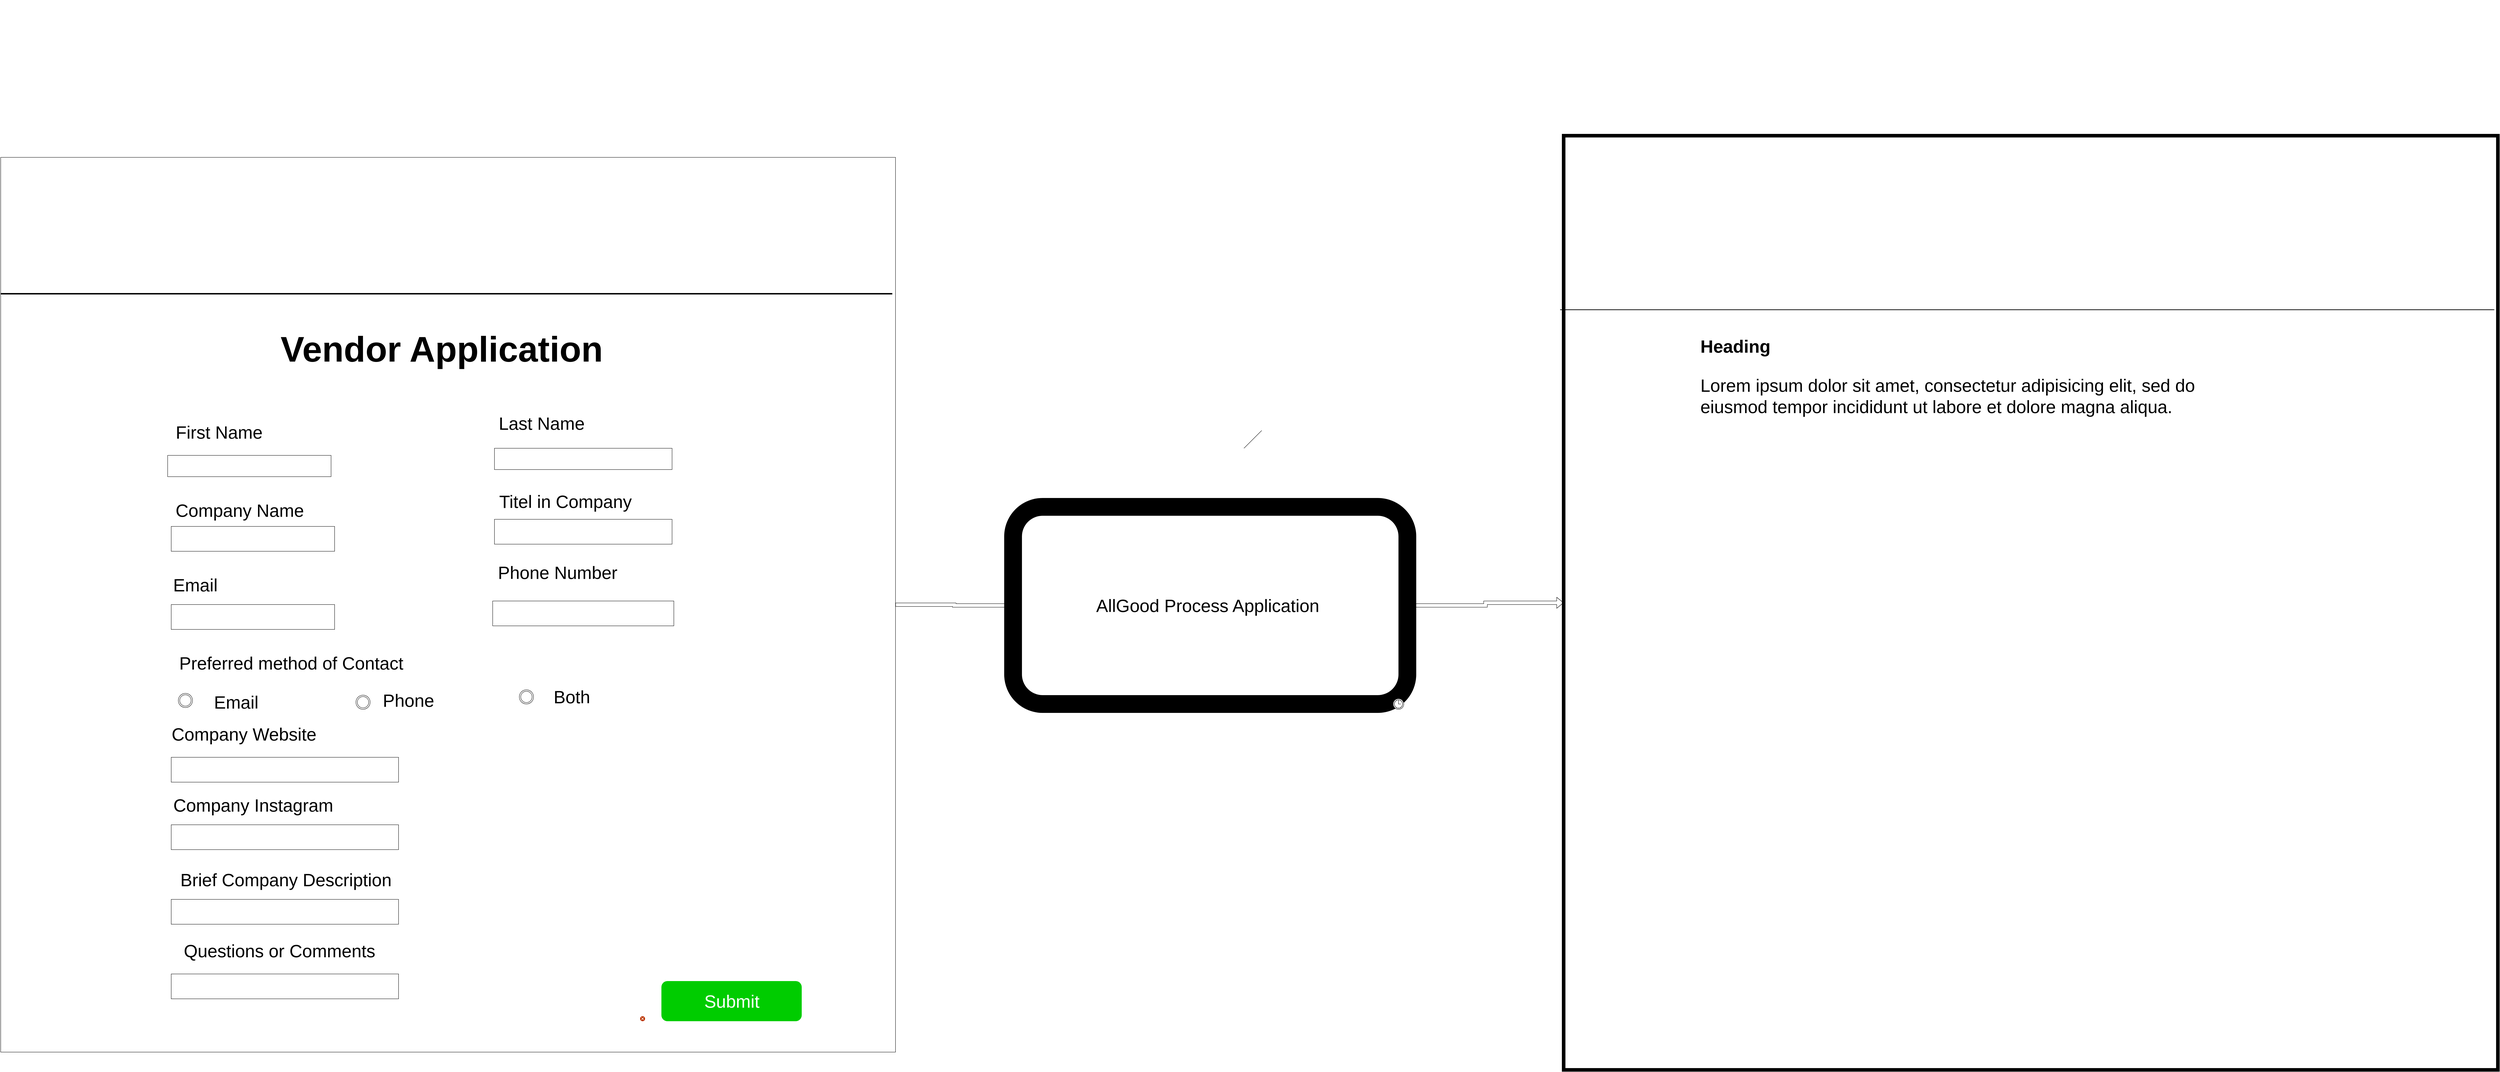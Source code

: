 <mxfile version="14.1.9" type="github" pages="2">
  <diagram id="4hBuZSuhzFaNHgpOJpdX" name="Page-1">
    <mxGraphModel dx="3420" dy="5887" grid="1" gridSize="10" guides="1" tooltips="1" connect="1" arrows="1" fold="1" page="1" pageScale="1" pageWidth="850" pageHeight="1100" math="0" shadow="0">
      <root>
        <mxCell id="0" />
        <mxCell id="1" parent="0" />
        <mxCell id="4yhQxNAlvdcQZpG8rEYU-6" value="" style="edgeStyle=orthogonalEdgeStyle;shape=flexArrow;rounded=0;orthogonalLoop=1;jettySize=auto;html=1;" edge="1" parent="1" source="QiIV917hXotMNkQQaeQ0-1" target="QiIV917hXotMNkQQaeQ0-75">
          <mxGeometry relative="1" as="geometry" />
        </mxCell>
        <mxCell id="QiIV917hXotMNkQQaeQ0-1" value="" style="whiteSpace=wrap;html=1;aspect=fixed;" vertex="1" parent="1">
          <mxGeometry x="30" y="-1699" width="2519" height="2519" as="geometry" />
        </mxCell>
        <mxCell id="QiIV917hXotMNkQQaeQ0-3" value="" style="line;strokeWidth=4;html=1;perimeter=backbonePerimeter;points=[];outlineConnect=0;" vertex="1" parent="1">
          <mxGeometry x="30" y="-2140" width="2510" height="1650" as="geometry" />
        </mxCell>
        <mxCell id="QiIV917hXotMNkQQaeQ0-4" value="" style="shape=image;imageAspect=0;aspect=fixed;verticalLabelPosition=bottom;verticalAlign=top;image=https://allgoodshop.blob.core.windows.net/default/0000011_Logo-v3-44aa00-222x60.png;" vertex="1" parent="1">
          <mxGeometry x="840" y="-1610" width="840" height="227.02" as="geometry" />
        </mxCell>
        <mxCell id="QiIV917hXotMNkQQaeQ0-12" value="&lt;span style=&quot;font-size: 100px&quot;&gt;Vendor Application&amp;nbsp;&lt;/span&gt;" style="text;strokeColor=none;fillColor=none;html=1;fontSize=24;fontStyle=1;verticalAlign=middle;align=center;" vertex="1" parent="1">
          <mxGeometry x="795" y="-1250" width="980" height="180" as="geometry" />
        </mxCell>
        <mxCell id="QiIV917hXotMNkQQaeQ0-18" value="&lt;span style=&quot;font-size: 50px&quot;&gt;First Name&lt;/span&gt;" style="text;html=1;strokeColor=none;fillColor=none;align=center;verticalAlign=middle;whiteSpace=wrap;rounded=0;" vertex="1" parent="1">
          <mxGeometry x="480" y="-1000" width="330" height="150" as="geometry" />
        </mxCell>
        <mxCell id="QiIV917hXotMNkQQaeQ0-19" value="" style="rounded=0;whiteSpace=wrap;html=1;" vertex="1" parent="1">
          <mxGeometry x="500" y="-860" width="460" height="60" as="geometry" />
        </mxCell>
        <mxCell id="QiIV917hXotMNkQQaeQ0-20" value="&lt;span style=&quot;font-size: 50px&quot;&gt;Last Name&amp;nbsp;&lt;br&gt;&lt;br&gt;&lt;/span&gt;" style="text;html=1;strokeColor=none;fillColor=none;align=center;verticalAlign=middle;whiteSpace=wrap;rounded=0;" vertex="1" parent="1">
          <mxGeometry x="1410" y="-940" width="300" height="40" as="geometry" />
        </mxCell>
        <mxCell id="QiIV917hXotMNkQQaeQ0-21" value="" style="rounded=0;whiteSpace=wrap;html=1;" vertex="1" parent="1">
          <mxGeometry x="1420" y="-880" width="500" height="60" as="geometry" />
        </mxCell>
        <mxCell id="QiIV917hXotMNkQQaeQ0-24" value="&lt;span style=&quot;font-size: 50px&quot;&gt;Company Name&amp;nbsp;&lt;/span&gt;" style="text;html=1;strokeColor=none;fillColor=none;align=center;verticalAlign=middle;whiteSpace=wrap;rounded=0;" vertex="1" parent="1">
          <mxGeometry x="500" y="-780" width="420" height="150" as="geometry" />
        </mxCell>
        <mxCell id="QiIV917hXotMNkQQaeQ0-25" value="" style="rounded=0;whiteSpace=wrap;html=1;" vertex="1" parent="1">
          <mxGeometry x="510" y="-660" width="460" height="70" as="geometry" />
        </mxCell>
        <mxCell id="QiIV917hXotMNkQQaeQ0-28" value="&lt;span style=&quot;font-size: 50px&quot;&gt;Titel in Company&lt;/span&gt;" style="text;html=1;strokeColor=none;fillColor=none;align=center;verticalAlign=middle;whiteSpace=wrap;rounded=0;" vertex="1" parent="1">
          <mxGeometry x="1420" y="-770" width="400" height="80" as="geometry" />
        </mxCell>
        <mxCell id="QiIV917hXotMNkQQaeQ0-29" value="" style="rounded=0;whiteSpace=wrap;html=1;" vertex="1" parent="1">
          <mxGeometry x="1420" y="-680" width="500" height="70" as="geometry" />
        </mxCell>
        <mxCell id="QiIV917hXotMNkQQaeQ0-30" value="&lt;span style=&quot;font-size: 50px&quot;&gt;Email&amp;nbsp;&lt;/span&gt;" style="text;html=1;strokeColor=none;fillColor=none;align=center;verticalAlign=middle;whiteSpace=wrap;rounded=0;" vertex="1" parent="1">
          <mxGeometry x="515" y="-550" width="140" height="110" as="geometry" />
        </mxCell>
        <mxCell id="QiIV917hXotMNkQQaeQ0-32" value="" style="rounded=0;whiteSpace=wrap;html=1;" vertex="1" parent="1">
          <mxGeometry x="510" y="-440" width="460" height="70" as="geometry" />
        </mxCell>
        <mxCell id="QiIV917hXotMNkQQaeQ0-33" value="&lt;span style=&quot;font-size: 50px&quot;&gt;Phone Number&amp;nbsp;&lt;/span&gt;" style="text;html=1;strokeColor=none;fillColor=none;align=center;verticalAlign=middle;whiteSpace=wrap;rounded=0;" vertex="1" parent="1">
          <mxGeometry x="1410" y="-580" width="390" height="100" as="geometry" />
        </mxCell>
        <mxCell id="QiIV917hXotMNkQQaeQ0-34" value="" style="rounded=0;whiteSpace=wrap;html=1;" vertex="1" parent="1">
          <mxGeometry x="1415" y="-450" width="510" height="70" as="geometry" />
        </mxCell>
        <mxCell id="QiIV917hXotMNkQQaeQ0-35" style="edgeStyle=orthogonalEdgeStyle;rounded=0;orthogonalLoop=1;jettySize=auto;html=1;exitX=0.5;exitY=1;exitDx=0;exitDy=0;" edge="1" parent="1" source="QiIV917hXotMNkQQaeQ0-29" target="QiIV917hXotMNkQQaeQ0-29">
          <mxGeometry relative="1" as="geometry" />
        </mxCell>
        <mxCell id="QiIV917hXotMNkQQaeQ0-37" value="&lt;span style=&quot;font-size: 50px&quot;&gt;Preferred method of Contact&amp;nbsp;&lt;/span&gt;" style="text;html=1;strokeColor=none;fillColor=none;align=center;verticalAlign=middle;whiteSpace=wrap;rounded=0;" vertex="1" parent="1">
          <mxGeometry x="510" y="-330" width="690" height="110" as="geometry" />
        </mxCell>
        <mxCell id="QiIV917hXotMNkQQaeQ0-38" value="&lt;span style=&quot;font-size: 50px&quot;&gt;Email&amp;nbsp;&lt;/span&gt;" style="text;html=1;strokeColor=none;fillColor=none;align=center;verticalAlign=middle;whiteSpace=wrap;rounded=0;" vertex="1" parent="1">
          <mxGeometry x="630" y="-220" width="140" height="110" as="geometry" />
        </mxCell>
        <mxCell id="QiIV917hXotMNkQQaeQ0-39" value="&lt;span style=&quot;font-size: 50px&quot;&gt;Phone&amp;nbsp;&lt;/span&gt;" style="text;html=1;strokeColor=none;fillColor=none;align=center;verticalAlign=middle;whiteSpace=wrap;rounded=0;" vertex="1" parent="1">
          <mxGeometry x="1080" y="-210" width="210" height="80" as="geometry" />
        </mxCell>
        <mxCell id="QiIV917hXotMNkQQaeQ0-41" value="&lt;span style=&quot;font-size: 50px&quot;&gt;Both&amp;nbsp;&lt;/span&gt;" style="text;html=1;strokeColor=none;fillColor=none;align=center;verticalAlign=middle;whiteSpace=wrap;rounded=0;" vertex="1" parent="1">
          <mxGeometry x="1580" y="-230" width="130" height="100" as="geometry" />
        </mxCell>
        <mxCell id="QiIV917hXotMNkQQaeQ0-42" value="" style="ellipse;shape=doubleEllipse;whiteSpace=wrap;html=1;aspect=fixed;" vertex="1" parent="1">
          <mxGeometry x="530" y="-190" width="40" height="40" as="geometry" />
        </mxCell>
        <mxCell id="QiIV917hXotMNkQQaeQ0-44" value="" style="ellipse;shape=doubleEllipse;whiteSpace=wrap;html=1;aspect=fixed;" vertex="1" parent="1">
          <mxGeometry x="1030" y="-185" width="40" height="40" as="geometry" />
        </mxCell>
        <mxCell id="QiIV917hXotMNkQQaeQ0-45" value="" style="ellipse;shape=doubleEllipse;whiteSpace=wrap;html=1;aspect=fixed;" vertex="1" parent="1">
          <mxGeometry x="1490" y="-200" width="40" height="40" as="geometry" />
        </mxCell>
        <mxCell id="QiIV917hXotMNkQQaeQ0-52" value="&lt;span style=&quot;font-size: 50px&quot;&gt;Company Website&lt;/span&gt;" style="text;html=1;strokeColor=none;fillColor=none;align=center;verticalAlign=middle;whiteSpace=wrap;rounded=0;" vertex="1" parent="1">
          <mxGeometry x="500" y="-120" width="430" height="90" as="geometry" />
        </mxCell>
        <mxCell id="QiIV917hXotMNkQQaeQ0-55" value="" style="rounded=0;whiteSpace=wrap;html=1;" vertex="1" parent="1">
          <mxGeometry x="510" y="-10" width="640" height="70" as="geometry" />
        </mxCell>
        <mxCell id="QiIV917hXotMNkQQaeQ0-56" value="&lt;span style=&quot;font-size: 50px&quot;&gt;Company Instagram&amp;nbsp;&amp;nbsp;&lt;/span&gt;" style="text;html=1;strokeColor=none;fillColor=none;align=center;verticalAlign=middle;whiteSpace=wrap;rounded=0;" vertex="1" parent="1">
          <mxGeometry x="510" y="70" width="490" height="110" as="geometry" />
        </mxCell>
        <mxCell id="QiIV917hXotMNkQQaeQ0-57" value="" style="rounded=0;whiteSpace=wrap;html=1;" vertex="1" parent="1">
          <mxGeometry x="510" y="180" width="640" height="70" as="geometry" />
        </mxCell>
        <mxCell id="QiIV917hXotMNkQQaeQ0-58" value="&lt;span style=&quot;font-size: 50px&quot;&gt;Brief Company Description&amp;nbsp;&lt;/span&gt;" style="text;html=1;strokeColor=none;fillColor=none;align=center;verticalAlign=middle;whiteSpace=wrap;rounded=0;" vertex="1" parent="1">
          <mxGeometry x="510" y="280" width="660" height="110" as="geometry" />
        </mxCell>
        <mxCell id="QiIV917hXotMNkQQaeQ0-59" value="" style="rounded=0;whiteSpace=wrap;html=1;" vertex="1" parent="1">
          <mxGeometry x="510" y="390" width="640" height="70" as="geometry" />
        </mxCell>
        <mxCell id="QiIV917hXotMNkQQaeQ0-63" style="edgeStyle=orthogonalEdgeStyle;rounded=0;orthogonalLoop=1;jettySize=auto;html=1;exitX=0.5;exitY=1;exitDx=0;exitDy=0;" edge="1" parent="1" source="QiIV917hXotMNkQQaeQ0-52" target="QiIV917hXotMNkQQaeQ0-52">
          <mxGeometry relative="1" as="geometry" />
        </mxCell>
        <mxCell id="QiIV917hXotMNkQQaeQ0-64" value="&lt;span style=&quot;font-size: 50px&quot;&gt;Questions or Comments&lt;/span&gt;" style="text;html=1;strokeColor=none;fillColor=none;align=center;verticalAlign=middle;whiteSpace=wrap;rounded=0;" vertex="1" parent="1">
          <mxGeometry x="515" y="480" width="600" height="110" as="geometry" />
        </mxCell>
        <mxCell id="QiIV917hXotMNkQQaeQ0-65" value="" style="rounded=0;whiteSpace=wrap;html=1;" vertex="1" parent="1">
          <mxGeometry x="510" y="600" width="640" height="70" as="geometry" />
        </mxCell>
        <mxCell id="QiIV917hXotMNkQQaeQ0-69" value="&lt;font style=&quot;font-size: 50px&quot;&gt;Submit&lt;/font&gt;" style="rounded=1;align=center;strokeColor=none;html=1;fontColor=#ffffff;fontSize=12;strokeWidth=50;fillColor=#00CC00;" vertex="1" parent="1">
          <mxGeometry x="1890" y="620" width="395" height="113" as="geometry" />
        </mxCell>
        <mxCell id="QiIV917hXotMNkQQaeQ0-70" value="" style="html=1;shadow=0;dashed=0;shape=mxgraph.atlassian.close;fillColor=#BA3200;strokeColor=none;html=1;strokeWidth=50;" vertex="1" parent="1">
          <mxGeometry x="1830" y="719" width="14" height="14" as="geometry" />
        </mxCell>
        <mxCell id="4yhQxNAlvdcQZpG8rEYU-7" value="" style="edgeStyle=orthogonalEdgeStyle;shape=flexArrow;rounded=0;orthogonalLoop=1;jettySize=auto;html=1;" edge="1" parent="1" source="QiIV917hXotMNkQQaeQ0-75" target="4yhQxNAlvdcQZpG8rEYU-1">
          <mxGeometry relative="1" as="geometry" />
        </mxCell>
        <mxCell id="QiIV917hXotMNkQQaeQ0-75" value="&lt;span style=&quot;font-size: 50px&quot;&gt;AllGood Process Application&amp;nbsp;&lt;/span&gt;" style="html=1;whiteSpace=wrap;rounded=1;dropTarget=0;strokeWidth=50;" vertex="1" parent="1">
          <mxGeometry x="2880" y="-715" width="1110" height="555" as="geometry" />
        </mxCell>
        <mxCell id="QiIV917hXotMNkQQaeQ0-76" value="" style="shape=mxgraph.bpmn.timer_start;perimeter=ellipsePerimeter;html=1;verticalLabelPosition=bottom;verticalAlign=top;outlineConnect=0;" vertex="1" parent="QiIV917hXotMNkQQaeQ0-75">
          <mxGeometry x="1" y="1" width="30" height="30" relative="1" as="geometry">
            <mxPoint x="-40" y="-15" as="offset" />
          </mxGeometry>
        </mxCell>
        <mxCell id="4yhQxNAlvdcQZpG8rEYU-1" value="" style="whiteSpace=wrap;html=1;aspect=fixed;strokeWidth=10;" vertex="1" parent="1">
          <mxGeometry x="4430" y="-1760" width="2630" height="2630" as="geometry" />
        </mxCell>
        <mxCell id="4yhQxNAlvdcQZpG8rEYU-8" value="" style="endArrow=none;html=1;" edge="1" parent="1">
          <mxGeometry width="50" height="50" relative="1" as="geometry">
            <mxPoint x="3530" y="-880" as="sourcePoint" />
            <mxPoint x="3580" y="-930" as="targetPoint" />
          </mxGeometry>
        </mxCell>
        <mxCell id="4yhQxNAlvdcQZpG8rEYU-11" value="" style="line;strokeWidth=2;html=1;fillColor=#00CC00;" vertex="1" parent="1">
          <mxGeometry x="4420" y="-1690" width="2630" height="840" as="geometry" />
        </mxCell>
        <mxCell id="4yhQxNAlvdcQZpG8rEYU-13" value="" style="shape=image;imageAspect=0;aspect=fixed;verticalLabelPosition=bottom;verticalAlign=top;strokeWidth=10;fillColor=#00CC00;html=1;image=https://allgoodshop.blob.core.windows.net/default/0000011_Logo-v3-44aa00-222x60.png;" vertex="1" parent="1">
          <mxGeometry x="5250" y="-1620" width="1060" height="286.48" as="geometry" />
        </mxCell>
        <mxCell id="4yhQxNAlvdcQZpG8rEYU-15" value="&lt;h1 style=&quot;font-size: 50px&quot;&gt;&lt;font style=&quot;font-size: 50px&quot;&gt;Heading&lt;/font&gt;&lt;/h1&gt;&lt;p style=&quot;font-size: 50px&quot;&gt;&lt;font style=&quot;font-size: 50px&quot;&gt;Lorem ipsum dolor sit amet, consectetur adipisicing elit, sed do eiusmod tempor incididunt ut labore et dolore magna aliqua.&lt;/font&gt;&lt;/p&gt;" style="text;html=1;strokeColor=none;fillColor=none;spacing=5;spacingTop=-20;whiteSpace=wrap;overflow=hidden;rounded=0;" vertex="1" parent="1">
          <mxGeometry x="4810" y="-1220" width="1510" height="390" as="geometry" />
        </mxCell>
      </root>
    </mxGraphModel>
  </diagram>
  <diagram id="VXYHRaaXVW-rr6_T-yCM" name="Page-2">
    <mxGraphModel dx="3664" dy="3950" grid="1" gridSize="10" guides="1" tooltips="1" connect="1" arrows="1" fold="1" page="1" pageScale="1" pageWidth="850" pageHeight="1100" math="0" shadow="0">
      <root>
        <mxCell id="Ho3CfhYcsh7BEskBvaN5-0" />
        <mxCell id="Ho3CfhYcsh7BEskBvaN5-1" parent="Ho3CfhYcsh7BEskBvaN5-0" />
      </root>
    </mxGraphModel>
  </diagram>
</mxfile>

